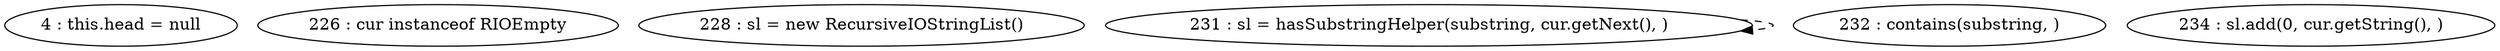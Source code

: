 digraph G {
"4 : this.head = null"
"226 : cur instanceof RIOEmpty"
"228 : sl = new RecursiveIOStringList()"
"231 : sl = hasSubstringHelper(substring, cur.getNext(), )"
"231 : sl = hasSubstringHelper(substring, cur.getNext(), )" -> "231 : sl = hasSubstringHelper(substring, cur.getNext(), )" [style=dashed]
"232 : contains(substring, )"
"234 : sl.add(0, cur.getString(), )"
}
